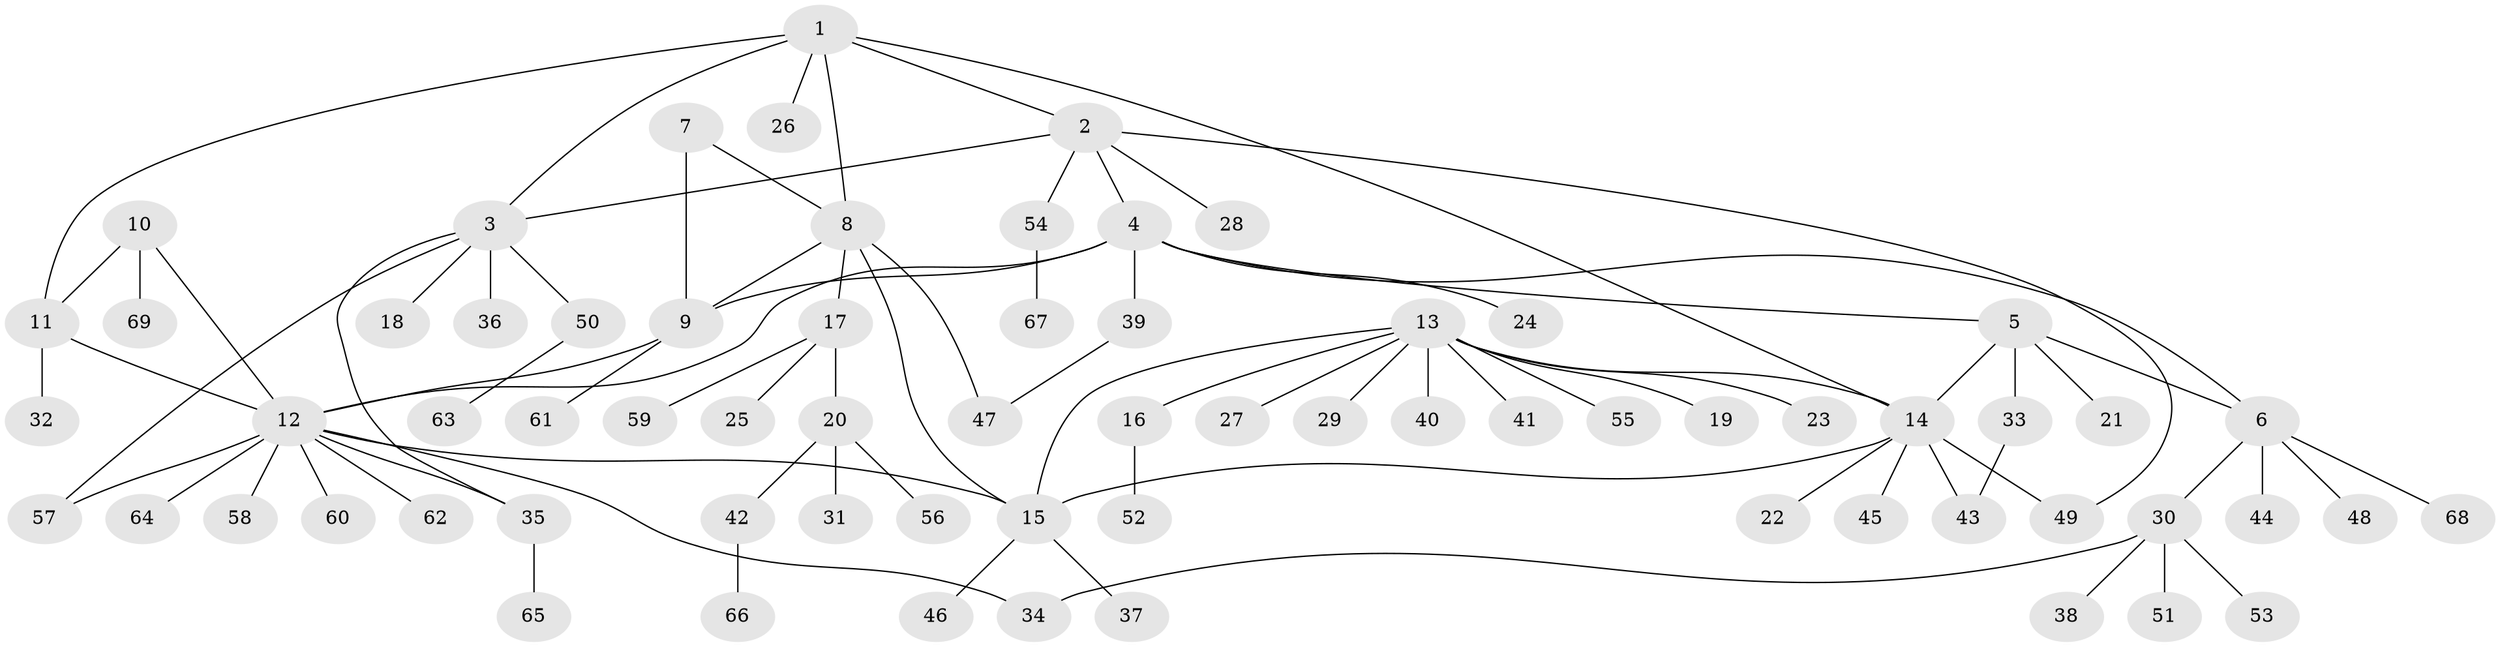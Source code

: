 // coarse degree distribution, {8: 0.029411764705882353, 4: 0.08823529411764706, 6: 0.029411764705882353, 5: 0.058823529411764705, 3: 0.058823529411764705, 2: 0.11764705882352941, 10: 0.029411764705882353, 11: 0.029411764705882353, 1: 0.5588235294117647}
// Generated by graph-tools (version 1.1) at 2025/19/03/04/25 18:19:52]
// undirected, 69 vertices, 85 edges
graph export_dot {
graph [start="1"]
  node [color=gray90,style=filled];
  1;
  2;
  3;
  4;
  5;
  6;
  7;
  8;
  9;
  10;
  11;
  12;
  13;
  14;
  15;
  16;
  17;
  18;
  19;
  20;
  21;
  22;
  23;
  24;
  25;
  26;
  27;
  28;
  29;
  30;
  31;
  32;
  33;
  34;
  35;
  36;
  37;
  38;
  39;
  40;
  41;
  42;
  43;
  44;
  45;
  46;
  47;
  48;
  49;
  50;
  51;
  52;
  53;
  54;
  55;
  56;
  57;
  58;
  59;
  60;
  61;
  62;
  63;
  64;
  65;
  66;
  67;
  68;
  69;
  1 -- 2;
  1 -- 3;
  1 -- 8;
  1 -- 11;
  1 -- 14;
  1 -- 26;
  2 -- 3;
  2 -- 4;
  2 -- 28;
  2 -- 49;
  2 -- 54;
  3 -- 18;
  3 -- 35;
  3 -- 36;
  3 -- 50;
  3 -- 57;
  4 -- 5;
  4 -- 6;
  4 -- 9;
  4 -- 12;
  4 -- 24;
  4 -- 39;
  5 -- 6;
  5 -- 14;
  5 -- 21;
  5 -- 33;
  6 -- 30;
  6 -- 44;
  6 -- 48;
  6 -- 68;
  7 -- 8;
  7 -- 9;
  8 -- 9;
  8 -- 15;
  8 -- 17;
  8 -- 47;
  9 -- 12;
  9 -- 61;
  10 -- 11;
  10 -- 12;
  10 -- 69;
  11 -- 12;
  11 -- 32;
  12 -- 15;
  12 -- 34;
  12 -- 35;
  12 -- 57;
  12 -- 58;
  12 -- 60;
  12 -- 62;
  12 -- 64;
  13 -- 14;
  13 -- 15;
  13 -- 16;
  13 -- 19;
  13 -- 23;
  13 -- 27;
  13 -- 29;
  13 -- 40;
  13 -- 41;
  13 -- 55;
  14 -- 15;
  14 -- 22;
  14 -- 43;
  14 -- 45;
  14 -- 49;
  15 -- 37;
  15 -- 46;
  16 -- 52;
  17 -- 20;
  17 -- 25;
  17 -- 59;
  20 -- 31;
  20 -- 42;
  20 -- 56;
  30 -- 34;
  30 -- 38;
  30 -- 51;
  30 -- 53;
  33 -- 43;
  35 -- 65;
  39 -- 47;
  42 -- 66;
  50 -- 63;
  54 -- 67;
}
